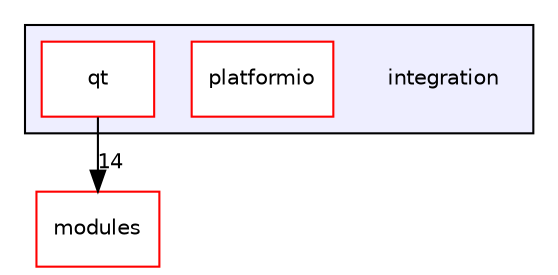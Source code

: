 digraph "integration" {
  compound=true
  node [ fontsize="10", fontname="Helvetica"];
  edge [ labelfontsize="10", labelfontname="Helvetica"];
  subgraph clusterdir_31b277648a83fb9e4f2036de3792f5c5 {
    graph [ bgcolor="#eeeeff", pencolor="black", label="" URL="dir_31b277648a83fb9e4f2036de3792f5c5.html"];
    dir_31b277648a83fb9e4f2036de3792f5c5 [shape=plaintext label="integration"];
    dir_9cf90153fc3842147262cc3866e7b46e [shape=box label="platformio" color="red" fillcolor="white" style="filled" URL="dir_9cf90153fc3842147262cc3866e7b46e.html"];
    dir_47bd454d18051baacf39ebfefc0d6739 [shape=box label="qt" color="red" fillcolor="white" style="filled" URL="dir_47bd454d18051baacf39ebfefc0d6739.html"];
  }
  dir_e05d7e2b1ecd646af5bb94391405f3b5 [shape=box label="modules" fillcolor="white" style="filled" color="red" URL="dir_e05d7e2b1ecd646af5bb94391405f3b5.html"];
  dir_47bd454d18051baacf39ebfefc0d6739->dir_e05d7e2b1ecd646af5bb94391405f3b5 [headlabel="14", labeldistance=1.5 headhref="dir_000074_000008.html"];
}
